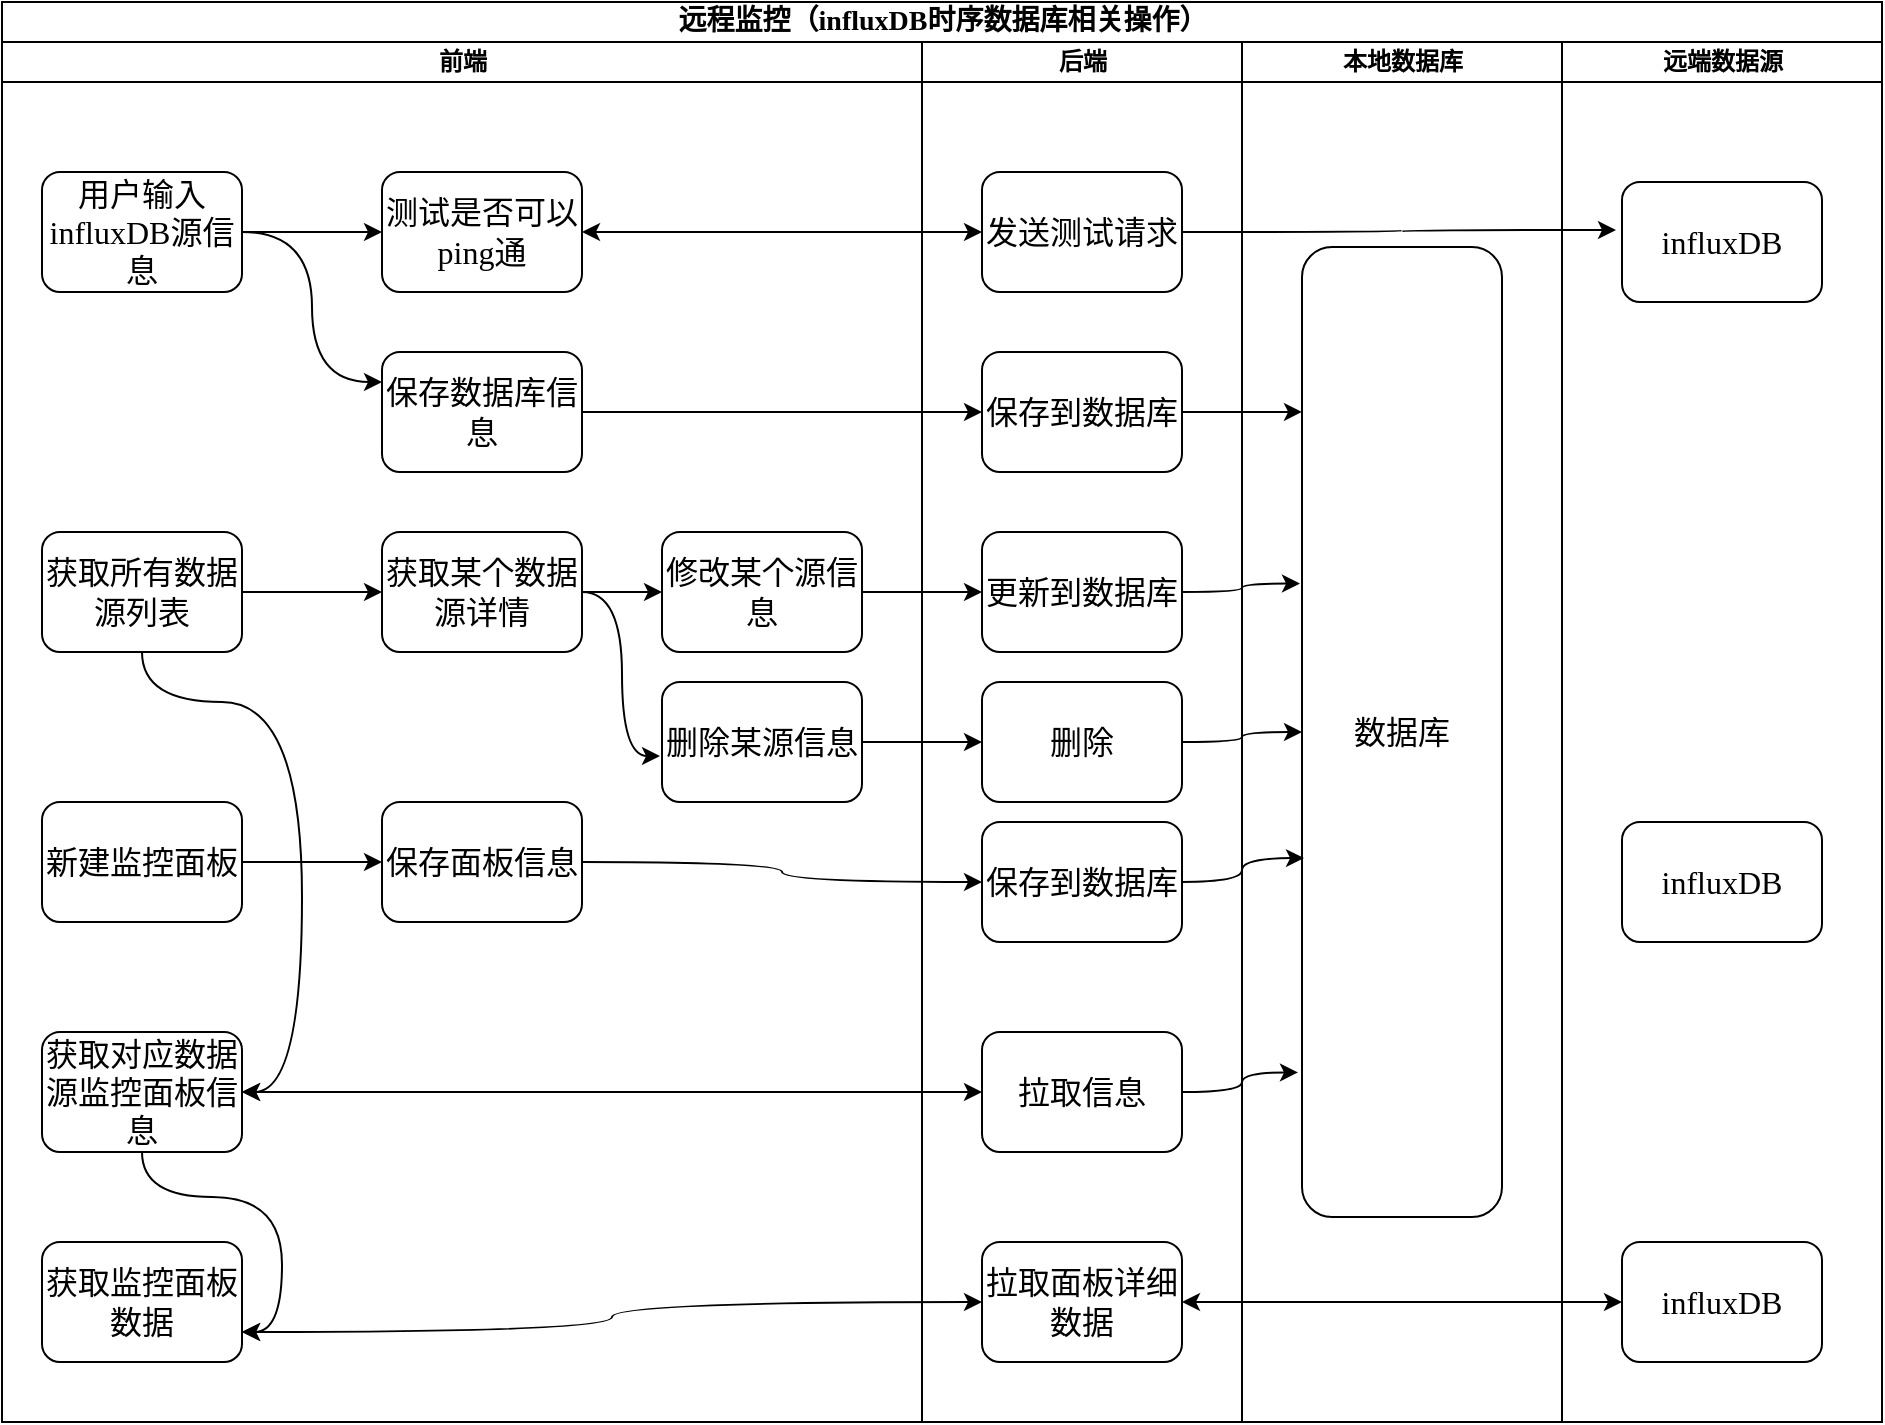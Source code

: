 <mxfile version="13.6.2" type="device"><diagram name="Page-1" id="74e2e168-ea6b-b213-b513-2b3c1d86103e"><mxGraphModel dx="1106" dy="848" grid="1" gridSize="10" guides="1" tooltips="1" connect="1" arrows="1" fold="1" page="1" pageScale="1" pageWidth="1100" pageHeight="850" background="#ffffff" math="0" shadow="0"><root><mxCell id="0"/><mxCell id="1" parent="0"/><mxCell id="77e6c97f196da883-1" value="&lt;font style=&quot;font-size: 14px&quot;&gt;远程监控（influxDB时序数据库相关操作）&lt;/font&gt;" style="swimlane;html=1;childLayout=stackLayout;startSize=20;rounded=0;shadow=0;labelBackgroundColor=none;strokeWidth=1;fontFamily=Verdana;fontSize=8;align=center;" parent="1" vertex="1"><mxGeometry x="110" y="30" width="940" height="710" as="geometry"/></mxCell><mxCell id="77e6c97f196da883-2" value="前端" style="swimlane;html=1;startSize=20;" parent="77e6c97f196da883-1" vertex="1"><mxGeometry y="20" width="460" height="690" as="geometry"><mxRectangle y="20" width="30" height="730" as="alternateBounds"/></mxGeometry></mxCell><mxCell id="AtNGeM8Srim2rfvgrtL9-8" style="edgeStyle=orthogonalEdgeStyle;rounded=0;orthogonalLoop=1;jettySize=auto;html=1;entryX=0;entryY=0.5;entryDx=0;entryDy=0;" parent="77e6c97f196da883-2" source="77e6c97f196da883-8" target="AtNGeM8Srim2rfvgrtL9-6" edge="1"><mxGeometry relative="1" as="geometry"/></mxCell><mxCell id="AtNGeM8Srim2rfvgrtL9-15" style="edgeStyle=orthogonalEdgeStyle;curved=1;rounded=0;orthogonalLoop=1;jettySize=auto;html=1;entryX=0;entryY=0.25;entryDx=0;entryDy=0;" parent="77e6c97f196da883-2" source="77e6c97f196da883-8" target="77e6c97f196da883-9" edge="1"><mxGeometry relative="1" as="geometry"/></mxCell><mxCell id="77e6c97f196da883-8" value="&lt;font size=&quot;3&quot;&gt;用户输入influxDB源信息&lt;/font&gt;" style="rounded=1;whiteSpace=wrap;html=1;shadow=0;labelBackgroundColor=none;strokeWidth=1;fontFamily=Verdana;fontSize=8;align=center;" parent="77e6c97f196da883-2" vertex="1"><mxGeometry x="20" y="65" width="100" height="60" as="geometry"/></mxCell><mxCell id="7eBw1AQh7FIQH2gkJzC6-6" style="edgeStyle=orthogonalEdgeStyle;curved=1;rounded=0;orthogonalLoop=1;jettySize=auto;html=1;entryX=1;entryY=0.5;entryDx=0;entryDy=0;" edge="1" parent="77e6c97f196da883-2" source="7eBw1AQh7FIQH2gkJzC6-2" target="77e6c97f196da883-10"><mxGeometry relative="1" as="geometry"><Array as="points"><mxPoint x="150" y="330"/><mxPoint x="150" y="525"/></Array></mxGeometry></mxCell><mxCell id="7eBw1AQh7FIQH2gkJzC6-8" style="edgeStyle=orthogonalEdgeStyle;curved=1;rounded=0;orthogonalLoop=1;jettySize=auto;html=1;entryX=0;entryY=0.5;entryDx=0;entryDy=0;" edge="1" parent="77e6c97f196da883-2" source="7eBw1AQh7FIQH2gkJzC6-2" target="7eBw1AQh7FIQH2gkJzC6-4"><mxGeometry relative="1" as="geometry"/></mxCell><mxCell id="7eBw1AQh7FIQH2gkJzC6-2" value="&lt;font size=&quot;3&quot;&gt;获取所有数据源列表&lt;/font&gt;" style="rounded=1;whiteSpace=wrap;html=1;shadow=0;labelBackgroundColor=none;strokeWidth=1;fontFamily=Verdana;fontSize=8;align=center;" vertex="1" parent="77e6c97f196da883-2"><mxGeometry x="20" y="245" width="100" height="60" as="geometry"/></mxCell><mxCell id="7eBw1AQh7FIQH2gkJzC6-9" style="edgeStyle=orthogonalEdgeStyle;curved=1;rounded=0;orthogonalLoop=1;jettySize=auto;html=1;entryX=0;entryY=0.5;entryDx=0;entryDy=0;" edge="1" parent="77e6c97f196da883-2" source="7eBw1AQh7FIQH2gkJzC6-4" target="7eBw1AQh7FIQH2gkJzC6-3"><mxGeometry relative="1" as="geometry"/></mxCell><mxCell id="7eBw1AQh7FIQH2gkJzC6-20" style="edgeStyle=orthogonalEdgeStyle;curved=1;rounded=0;orthogonalLoop=1;jettySize=auto;html=1;entryX=-0.01;entryY=0.617;entryDx=0;entryDy=0;entryPerimeter=0;" edge="1" parent="77e6c97f196da883-2" source="7eBw1AQh7FIQH2gkJzC6-4" target="7eBw1AQh7FIQH2gkJzC6-16"><mxGeometry relative="1" as="geometry"/></mxCell><mxCell id="7eBw1AQh7FIQH2gkJzC6-4" value="&lt;font size=&quot;3&quot;&gt;获取某个数据源详情&lt;/font&gt;" style="rounded=1;whiteSpace=wrap;html=1;shadow=0;labelBackgroundColor=none;strokeWidth=1;fontFamily=Verdana;fontSize=8;align=center;" vertex="1" parent="77e6c97f196da883-2"><mxGeometry x="190" y="245" width="100" height="60" as="geometry"/></mxCell><mxCell id="77e6c97f196da883-9" value="&lt;font size=&quot;3&quot;&gt;保存数据库信息&lt;/font&gt;" style="rounded=1;whiteSpace=wrap;html=1;shadow=0;labelBackgroundColor=none;strokeWidth=1;fontFamily=Verdana;fontSize=8;align=center;" parent="77e6c97f196da883-2" vertex="1"><mxGeometry x="190" y="155" width="100" height="60" as="geometry"/></mxCell><mxCell id="AtNGeM8Srim2rfvgrtL9-6" value="&lt;span style=&quot;font-size: medium&quot;&gt;测试是否可以ping通&lt;/span&gt;" style="rounded=1;whiteSpace=wrap;html=1;shadow=0;labelBackgroundColor=none;strokeWidth=1;fontFamily=Verdana;fontSize=8;align=center;" parent="77e6c97f196da883-2" vertex="1"><mxGeometry x="190" y="65" width="100" height="60" as="geometry"/></mxCell><mxCell id="7eBw1AQh7FIQH2gkJzC6-14" style="edgeStyle=orthogonalEdgeStyle;curved=1;rounded=0;orthogonalLoop=1;jettySize=auto;html=1;entryX=1;entryY=0.75;entryDx=0;entryDy=0;" edge="1" parent="77e6c97f196da883-2" source="77e6c97f196da883-10" target="AtNGeM8Srim2rfvgrtL9-28"><mxGeometry relative="1" as="geometry"/></mxCell><mxCell id="77e6c97f196da883-10" value="&lt;span style=&quot;font-size: medium&quot;&gt;获取对应数据源监控面板信息&lt;/span&gt;" style="rounded=1;whiteSpace=wrap;html=1;shadow=0;labelBackgroundColor=none;strokeWidth=1;fontFamily=Verdana;fontSize=8;align=center;" parent="77e6c97f196da883-2" vertex="1"><mxGeometry x="20" y="495" width="100" height="60" as="geometry"/></mxCell><mxCell id="AtNGeM8Srim2rfvgrtL9-27" style="edgeStyle=orthogonalEdgeStyle;curved=1;rounded=0;orthogonalLoop=1;jettySize=auto;html=1;entryX=0;entryY=0.5;entryDx=0;entryDy=0;" parent="77e6c97f196da883-2" source="AtNGeM8Srim2rfvgrtL9-26" target="AtNGeM8Srim2rfvgrtL9-21" edge="1"><mxGeometry relative="1" as="geometry"/></mxCell><mxCell id="AtNGeM8Srim2rfvgrtL9-26" value="&lt;font size=&quot;3&quot;&gt;新建监控面板&lt;/font&gt;" style="rounded=1;whiteSpace=wrap;html=1;shadow=0;labelBackgroundColor=none;strokeWidth=1;fontFamily=Verdana;fontSize=8;align=center;" parent="77e6c97f196da883-2" vertex="1"><mxGeometry x="20" y="380" width="100" height="60" as="geometry"/></mxCell><mxCell id="AtNGeM8Srim2rfvgrtL9-28" value="&lt;span style=&quot;font-size: medium&quot;&gt;获取监控面板数据&lt;/span&gt;" style="rounded=1;whiteSpace=wrap;html=1;shadow=0;labelBackgroundColor=none;strokeWidth=1;fontFamily=Verdana;fontSize=8;align=center;" parent="77e6c97f196da883-2" vertex="1"><mxGeometry x="20" y="600" width="100" height="60" as="geometry"/></mxCell><mxCell id="AtNGeM8Srim2rfvgrtL9-21" value="&lt;font size=&quot;3&quot;&gt;保存面板信息&lt;/font&gt;" style="rounded=1;whiteSpace=wrap;html=1;shadow=0;labelBackgroundColor=none;strokeWidth=1;fontFamily=Verdana;fontSize=8;align=center;" parent="77e6c97f196da883-2" vertex="1"><mxGeometry x="190" y="380" width="100" height="60" as="geometry"/></mxCell><mxCell id="7eBw1AQh7FIQH2gkJzC6-3" value="&lt;font size=&quot;3&quot;&gt;修改某个源信息&lt;/font&gt;" style="rounded=1;whiteSpace=wrap;html=1;shadow=0;labelBackgroundColor=none;strokeWidth=1;fontFamily=Verdana;fontSize=8;align=center;" vertex="1" parent="77e6c97f196da883-2"><mxGeometry x="330" y="245" width="100" height="60" as="geometry"/></mxCell><mxCell id="7eBw1AQh7FIQH2gkJzC6-16" value="&lt;font size=&quot;3&quot;&gt;删除某源信息&lt;/font&gt;" style="rounded=1;whiteSpace=wrap;html=1;shadow=0;labelBackgroundColor=none;strokeWidth=1;fontFamily=Verdana;fontSize=8;align=center;" vertex="1" parent="77e6c97f196da883-2"><mxGeometry x="330" y="320" width="100" height="60" as="geometry"/></mxCell><mxCell id="77e6c97f196da883-39" style="edgeStyle=orthogonalEdgeStyle;rounded=1;html=1;labelBackgroundColor=none;startArrow=none;startFill=0;startSize=5;endArrow=classicThin;endFill=1;endSize=5;jettySize=auto;orthogonalLoop=1;strokeWidth=1;fontFamily=Verdana;fontSize=8" parent="77e6c97f196da883-1" edge="1"><mxGeometry relative="1" as="geometry"><mxPoint x="600" y="690" as="sourcePoint"/></mxGeometry></mxCell><mxCell id="107ba76e4e335f99-1" style="edgeStyle=orthogonalEdgeStyle;rounded=1;html=1;labelBackgroundColor=none;startArrow=none;startFill=0;startSize=5;endArrow=classicThin;endFill=1;endSize=5;jettySize=auto;orthogonalLoop=1;strokeWidth=1;fontFamily=Verdana;fontSize=8" parent="77e6c97f196da883-1" edge="1"><mxGeometry relative="1" as="geometry"><mxPoint x="610" y="450" as="sourcePoint"/></mxGeometry></mxCell><mxCell id="107ba76e4e335f99-3" style="edgeStyle=orthogonalEdgeStyle;rounded=1;html=1;labelBackgroundColor=none;startArrow=none;startFill=0;startSize=5;endArrow=classicThin;endFill=1;endSize=5;jettySize=auto;orthogonalLoop=1;strokeColor=#000000;strokeWidth=1;fontFamily=Verdana;fontSize=8;fontColor=#000000;" parent="77e6c97f196da883-1" edge="1"><mxGeometry relative="1" as="geometry"><mxPoint x="610" y="610" as="targetPoint"/></mxGeometry></mxCell><mxCell id="AtNGeM8Srim2rfvgrtL9-23" style="edgeStyle=orthogonalEdgeStyle;curved=1;rounded=0;orthogonalLoop=1;jettySize=auto;html=1;entryX=0;entryY=0.5;entryDx=0;entryDy=0;" parent="77e6c97f196da883-1" source="AtNGeM8Srim2rfvgrtL9-21" target="AtNGeM8Srim2rfvgrtL9-22" edge="1"><mxGeometry relative="1" as="geometry"/></mxCell><mxCell id="AtNGeM8Srim2rfvgrtL9-35" style="edgeStyle=orthogonalEdgeStyle;curved=1;rounded=0;orthogonalLoop=1;jettySize=auto;html=1;entryX=0;entryY=0.5;entryDx=0;entryDy=0;startArrow=classic;startFill=1;" parent="77e6c97f196da883-1" source="AtNGeM8Srim2rfvgrtL9-34" target="AtNGeM8Srim2rfvgrtL9-11" edge="1"><mxGeometry relative="1" as="geometry"/></mxCell><mxCell id="AtNGeM8Srim2rfvgrtL9-37" style="edgeStyle=orthogonalEdgeStyle;curved=1;rounded=0;orthogonalLoop=1;jettySize=auto;html=1;entryX=0;entryY=0.5;entryDx=0;entryDy=0;startArrow=classic;startFill=1;" parent="77e6c97f196da883-1" source="77e6c97f196da883-10" target="AtNGeM8Srim2rfvgrtL9-29" edge="1"><mxGeometry relative="1" as="geometry"/></mxCell><mxCell id="77e6c97f196da883-3" value="后端" style="swimlane;html=1;startSize=20;rounded=0;" parent="77e6c97f196da883-1" vertex="1"><mxGeometry x="460" y="20" width="160" height="690" as="geometry"/></mxCell><mxCell id="7eBw1AQh7FIQH2gkJzC6-10" value="&lt;font size=&quot;3&quot;&gt;更新到数据库&lt;/font&gt;" style="rounded=1;whiteSpace=wrap;html=1;shadow=0;labelBackgroundColor=none;strokeWidth=1;fontFamily=Verdana;fontSize=8;align=center;" vertex="1" parent="77e6c97f196da883-3"><mxGeometry x="30" y="245" width="100" height="60" as="geometry"/></mxCell><mxCell id="AtNGeM8Srim2rfvgrtL9-29" value="&lt;font size=&quot;3&quot;&gt;拉取信息&lt;/font&gt;" style="rounded=1;whiteSpace=wrap;html=1;shadow=0;labelBackgroundColor=none;strokeWidth=1;fontFamily=Verdana;fontSize=8;align=center;" parent="77e6c97f196da883-3" vertex="1"><mxGeometry x="30" y="495" width="100" height="60" as="geometry"/></mxCell><mxCell id="AtNGeM8Srim2rfvgrtL9-34" value="&lt;font size=&quot;3&quot;&gt;拉取面板详细数据&lt;/font&gt;" style="rounded=1;whiteSpace=wrap;html=1;shadow=0;labelBackgroundColor=none;strokeWidth=1;fontFamily=Verdana;fontSize=8;align=center;" parent="77e6c97f196da883-3" vertex="1"><mxGeometry x="30" y="600" width="100" height="60" as="geometry"/></mxCell><mxCell id="AtNGeM8Srim2rfvgrtL9-18" value="&lt;font size=&quot;3&quot;&gt;保存到数据库&lt;/font&gt;" style="rounded=1;whiteSpace=wrap;html=1;shadow=0;labelBackgroundColor=none;strokeWidth=1;fontFamily=Verdana;fontSize=8;align=center;" parent="77e6c97f196da883-3" vertex="1"><mxGeometry x="30" y="155" width="100" height="60" as="geometry"/></mxCell><mxCell id="77e6c97f196da883-11" value="&lt;font size=&quot;3&quot;&gt;发送测试请求&lt;/font&gt;" style="rounded=1;whiteSpace=wrap;html=1;shadow=0;labelBackgroundColor=none;strokeWidth=1;fontFamily=Verdana;fontSize=8;align=center;" parent="77e6c97f196da883-3" vertex="1"><mxGeometry x="30" y="65" width="100" height="60" as="geometry"/></mxCell><mxCell id="7eBw1AQh7FIQH2gkJzC6-17" value="&lt;font size=&quot;3&quot;&gt;删除&lt;/font&gt;" style="rounded=1;whiteSpace=wrap;html=1;shadow=0;labelBackgroundColor=none;strokeWidth=1;fontFamily=Verdana;fontSize=8;align=center;" vertex="1" parent="77e6c97f196da883-3"><mxGeometry x="30" y="320" width="100" height="60" as="geometry"/></mxCell><mxCell id="AtNGeM8Srim2rfvgrtL9-22" value="&lt;font size=&quot;3&quot;&gt;保存到数据库&lt;/font&gt;" style="rounded=1;whiteSpace=wrap;html=1;shadow=0;labelBackgroundColor=none;strokeWidth=1;fontFamily=Verdana;fontSize=8;align=center;" parent="77e6c97f196da883-3" vertex="1"><mxGeometry x="30" y="390" width="100" height="60" as="geometry"/></mxCell><mxCell id="77e6c97f196da883-4" value="本地数据库" style="swimlane;html=1;startSize=20;" parent="77e6c97f196da883-1" vertex="1"><mxGeometry x="620" y="20" width="160" height="690" as="geometry"><mxRectangle x="320" y="20" width="30" height="730" as="alternateBounds"/></mxGeometry></mxCell><mxCell id="77e6c97f196da883-12" value="&lt;span style=&quot;font-size: medium&quot;&gt;数据库&lt;/span&gt;" style="rounded=1;whiteSpace=wrap;html=1;shadow=0;labelBackgroundColor=none;strokeWidth=1;fontFamily=Verdana;fontSize=8;align=center;" parent="77e6c97f196da883-4" vertex="1"><mxGeometry x="30" y="102.5" width="100" height="485" as="geometry"/></mxCell><mxCell id="AtNGeM8Srim2rfvgrtL9-1" value="远端数据源" style="swimlane;html=1;startSize=20;" parent="77e6c97f196da883-1" vertex="1"><mxGeometry x="780" y="20" width="160" height="690" as="geometry"><mxRectangle x="320" y="20" width="30" height="730" as="alternateBounds"/></mxGeometry></mxCell><mxCell id="AtNGeM8Srim2rfvgrtL9-4" value="&lt;span style=&quot;font-size: medium&quot;&gt;influxDB&lt;/span&gt;" style="rounded=1;whiteSpace=wrap;html=1;shadow=0;labelBackgroundColor=none;strokeWidth=1;fontFamily=Verdana;fontSize=8;align=center;" parent="AtNGeM8Srim2rfvgrtL9-1" vertex="1"><mxGeometry x="30" y="70" width="100" height="60" as="geometry"/></mxCell><mxCell id="AtNGeM8Srim2rfvgrtL9-11" value="&lt;span style=&quot;font-size: medium&quot;&gt;influxDB&lt;/span&gt;" style="rounded=1;whiteSpace=wrap;html=1;shadow=0;labelBackgroundColor=none;strokeWidth=1;fontFamily=Verdana;fontSize=8;align=center;" parent="AtNGeM8Srim2rfvgrtL9-1" vertex="1"><mxGeometry x="30" y="600" width="100" height="60" as="geometry"/></mxCell><mxCell id="AtNGeM8Srim2rfvgrtL9-10" value="&lt;span style=&quot;font-size: medium&quot;&gt;influxDB&lt;/span&gt;" style="rounded=1;whiteSpace=wrap;html=1;shadow=0;labelBackgroundColor=none;strokeWidth=1;fontFamily=Verdana;fontSize=8;align=center;" parent="AtNGeM8Srim2rfvgrtL9-1" vertex="1"><mxGeometry x="30" y="390" width="100" height="60" as="geometry"/></mxCell><mxCell id="AtNGeM8Srim2rfvgrtL9-17" style="edgeStyle=orthogonalEdgeStyle;curved=1;rounded=0;orthogonalLoop=1;jettySize=auto;html=1;entryX=-0.03;entryY=0.4;entryDx=0;entryDy=0;entryPerimeter=0;" parent="77e6c97f196da883-1" source="77e6c97f196da883-11" target="AtNGeM8Srim2rfvgrtL9-4" edge="1"><mxGeometry relative="1" as="geometry"/></mxCell><mxCell id="AtNGeM8Srim2rfvgrtL9-19" style="edgeStyle=orthogonalEdgeStyle;curved=1;rounded=0;orthogonalLoop=1;jettySize=auto;html=1;" parent="77e6c97f196da883-1" source="77e6c97f196da883-9" target="AtNGeM8Srim2rfvgrtL9-18" edge="1"><mxGeometry relative="1" as="geometry"/></mxCell><mxCell id="AtNGeM8Srim2rfvgrtL9-30" style="edgeStyle=orthogonalEdgeStyle;curved=1;rounded=0;orthogonalLoop=1;jettySize=auto;html=1;entryX=0;entryY=0.17;entryDx=0;entryDy=0;entryPerimeter=0;" parent="77e6c97f196da883-1" source="AtNGeM8Srim2rfvgrtL9-18" target="77e6c97f196da883-12" edge="1"><mxGeometry relative="1" as="geometry"/></mxCell><mxCell id="AtNGeM8Srim2rfvgrtL9-38" style="edgeStyle=orthogonalEdgeStyle;curved=1;rounded=0;orthogonalLoop=1;jettySize=auto;html=1;entryX=0;entryY=0.5;entryDx=0;entryDy=0;startArrow=classic;startFill=1;" parent="77e6c97f196da883-1" source="AtNGeM8Srim2rfvgrtL9-6" target="77e6c97f196da883-11" edge="1"><mxGeometry relative="1" as="geometry"/></mxCell><mxCell id="7eBw1AQh7FIQH2gkJzC6-11" style="edgeStyle=orthogonalEdgeStyle;curved=1;rounded=0;orthogonalLoop=1;jettySize=auto;html=1;entryX=0;entryY=0.5;entryDx=0;entryDy=0;" edge="1" parent="77e6c97f196da883-1" source="7eBw1AQh7FIQH2gkJzC6-3" target="7eBw1AQh7FIQH2gkJzC6-10"><mxGeometry relative="1" as="geometry"/></mxCell><mxCell id="7eBw1AQh7FIQH2gkJzC6-12" style="edgeStyle=orthogonalEdgeStyle;curved=1;rounded=0;orthogonalLoop=1;jettySize=auto;html=1;entryX=-0.01;entryY=0.347;entryDx=0;entryDy=0;entryPerimeter=0;" edge="1" parent="77e6c97f196da883-1" source="7eBw1AQh7FIQH2gkJzC6-10" target="77e6c97f196da883-12"><mxGeometry relative="1" as="geometry"/></mxCell><mxCell id="7eBw1AQh7FIQH2gkJzC6-13" style="edgeStyle=orthogonalEdgeStyle;curved=1;rounded=0;orthogonalLoop=1;jettySize=auto;html=1;entryX=0.01;entryY=0.63;entryDx=0;entryDy=0;entryPerimeter=0;" edge="1" parent="77e6c97f196da883-1" source="AtNGeM8Srim2rfvgrtL9-22" target="77e6c97f196da883-12"><mxGeometry relative="1" as="geometry"/></mxCell><mxCell id="AtNGeM8Srim2rfvgrtL9-36" style="edgeStyle=orthogonalEdgeStyle;curved=1;rounded=0;orthogonalLoop=1;jettySize=auto;html=1;startArrow=classic;startFill=1;entryX=1;entryY=0.75;entryDx=0;entryDy=0;" parent="77e6c97f196da883-1" source="AtNGeM8Srim2rfvgrtL9-34" edge="1" target="AtNGeM8Srim2rfvgrtL9-28"><mxGeometry relative="1" as="geometry"><mxPoint x="130" y="660" as="targetPoint"/></mxGeometry></mxCell><mxCell id="7eBw1AQh7FIQH2gkJzC6-15" style="edgeStyle=orthogonalEdgeStyle;curved=1;rounded=0;orthogonalLoop=1;jettySize=auto;html=1;entryX=-0.02;entryY=0.851;entryDx=0;entryDy=0;entryPerimeter=0;" edge="1" parent="77e6c97f196da883-1" source="AtNGeM8Srim2rfvgrtL9-29" target="77e6c97f196da883-12"><mxGeometry relative="1" as="geometry"/></mxCell><mxCell id="7eBw1AQh7FIQH2gkJzC6-18" style="edgeStyle=orthogonalEdgeStyle;curved=1;rounded=0;orthogonalLoop=1;jettySize=auto;html=1;entryX=0;entryY=0.5;entryDx=0;entryDy=0;" edge="1" parent="77e6c97f196da883-1" source="7eBw1AQh7FIQH2gkJzC6-17" target="77e6c97f196da883-12"><mxGeometry relative="1" as="geometry"/></mxCell><mxCell id="7eBw1AQh7FIQH2gkJzC6-19" style="edgeStyle=orthogonalEdgeStyle;curved=1;rounded=0;orthogonalLoop=1;jettySize=auto;html=1;entryX=0;entryY=0.5;entryDx=0;entryDy=0;" edge="1" parent="77e6c97f196da883-1" source="7eBw1AQh7FIQH2gkJzC6-16" target="7eBw1AQh7FIQH2gkJzC6-17"><mxGeometry relative="1" as="geometry"/></mxCell></root></mxGraphModel></diagram></mxfile>